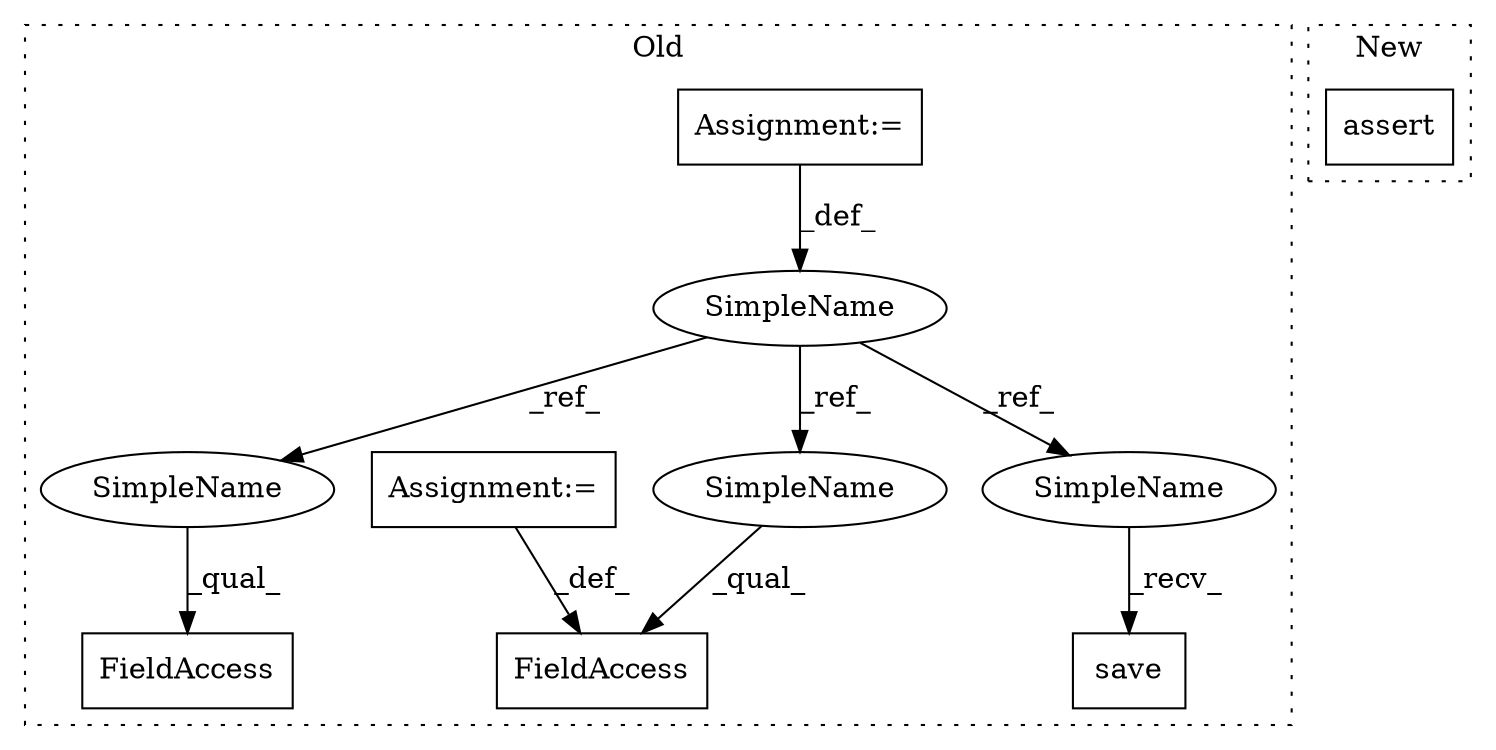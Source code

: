 digraph G {
subgraph cluster0 {
1 [label="save" a="32" s="4151" l="6" shape="box"];
3 [label="Assignment:=" a="7" s="3975" l="1" shape="box"];
4 [label="FieldAccess" a="22" s="4006" l="15" shape="box"];
5 [label="SimpleName" a="42" s="3965" l="10" shape="ellipse"];
6 [label="Assignment:=" a="7" s="4021" l="1" shape="box"];
7 [label="FieldAccess" a="22" s="4094" l="19" shape="box"];
8 [label="SimpleName" a="42" s="4094" l="10" shape="ellipse"];
9 [label="SimpleName" a="42" s="4006" l="10" shape="ellipse"];
10 [label="SimpleName" a="42" s="4140" l="10" shape="ellipse"];
label = "Old";
style="dotted";
}
subgraph cluster1 {
2 [label="assert" a="32" s="2716,2767" l="12,1" shape="box"];
label = "New";
style="dotted";
}
3 -> 5 [label="_def_"];
5 -> 9 [label="_ref_"];
5 -> 8 [label="_ref_"];
5 -> 10 [label="_ref_"];
6 -> 4 [label="_def_"];
8 -> 7 [label="_qual_"];
9 -> 4 [label="_qual_"];
10 -> 1 [label="_recv_"];
}